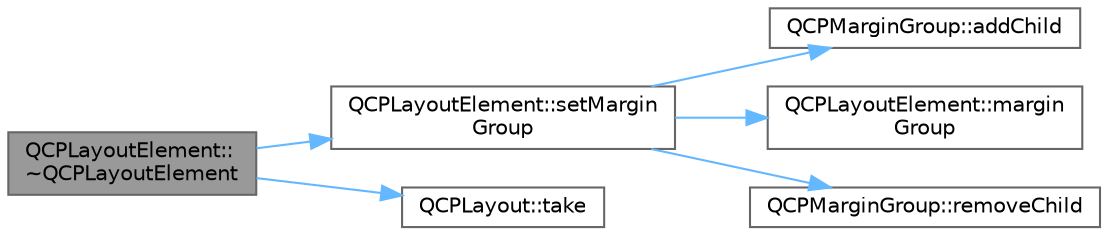digraph "QCPLayoutElement::~QCPLayoutElement"
{
 // LATEX_PDF_SIZE
  bgcolor="transparent";
  edge [fontname=Helvetica,fontsize=10,labelfontname=Helvetica,labelfontsize=10];
  node [fontname=Helvetica,fontsize=10,shape=box,height=0.2,width=0.4];
  rankdir="LR";
  Node1 [label="QCPLayoutElement::\l~QCPLayoutElement",height=0.2,width=0.4,color="gray40", fillcolor="grey60", style="filled", fontcolor="black",tooltip=" "];
  Node1 -> Node2 [color="steelblue1",style="solid"];
  Node2 [label="QCPLayoutElement::setMargin\lGroup",height=0.2,width=0.4,color="grey40", fillcolor="white", style="filled",URL="$class_q_c_p_layout_element.html#a516e56f76b6bc100e8e71d329866847d",tooltip=" "];
  Node2 -> Node3 [color="steelblue1",style="solid"];
  Node3 [label="QCPMarginGroup::addChild",height=0.2,width=0.4,color="grey40", fillcolor="white", style="filled",URL="$class_q_c_p_margin_group.html#acb9c3a35acec655c2895b7eb95ee0524",tooltip=" "];
  Node2 -> Node4 [color="steelblue1",style="solid"];
  Node4 [label="QCPLayoutElement::margin\lGroup",height=0.2,width=0.4,color="grey40", fillcolor="white", style="filled",URL="$class_q_c_p_layout_element.html#aa5513622910f31d9309f87886bee597a",tooltip=" "];
  Node2 -> Node5 [color="steelblue1",style="solid"];
  Node5 [label="QCPMarginGroup::removeChild",height=0.2,width=0.4,color="grey40", fillcolor="white", style="filled",URL="$class_q_c_p_margin_group.html#a20ab3286062957d99b58db683fe725b0",tooltip=" "];
  Node1 -> Node6 [color="steelblue1",style="solid"];
  Node6 [label="QCPLayout::take",height=0.2,width=0.4,color="grey40", fillcolor="white", style="filled",URL="$class_q_c_p_layout.html#ada26cd17e56472b0b4d7fbbc96873e4c",tooltip=" "];
}

